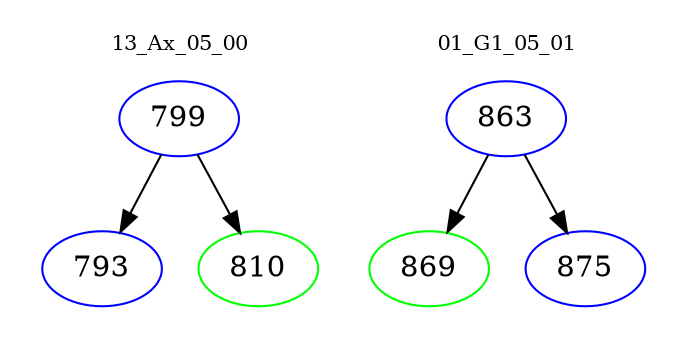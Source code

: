 digraph{
subgraph cluster_0 {
color = white
label = "13_Ax_05_00";
fontsize=10;
T0_799 [label="799", color="blue"]
T0_799 -> T0_793 [color="black"]
T0_793 [label="793", color="blue"]
T0_799 -> T0_810 [color="black"]
T0_810 [label="810", color="green"]
}
subgraph cluster_1 {
color = white
label = "01_G1_05_01";
fontsize=10;
T1_863 [label="863", color="blue"]
T1_863 -> T1_869 [color="black"]
T1_869 [label="869", color="green"]
T1_863 -> T1_875 [color="black"]
T1_875 [label="875", color="blue"]
}
}
